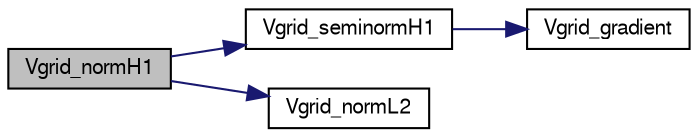 digraph "Vgrid_normH1"
{
  edge [fontname="FreeSans",fontsize="10",labelfontname="FreeSans",labelfontsize="10"];
  node [fontname="FreeSans",fontsize="10",shape=record];
  rankdir="LR";
  Node1 [label="Vgrid_normH1",height=0.2,width=0.4,color="black", fillcolor="grey75", style="filled" fontcolor="black"];
  Node1 -> Node2 [color="midnightblue",fontsize="10",style="solid",fontname="FreeSans"];
  Node2 [label="Vgrid_seminormH1",height=0.2,width=0.4,color="black", fillcolor="white", style="filled",URL="$group___vgrid.html#gaee83557976835b30c3ec8154028dc7c9",tooltip="Get the  semi-norm of the data. This returns the integral: ."];
  Node2 -> Node3 [color="midnightblue",fontsize="10",style="solid",fontname="FreeSans"];
  Node3 [label="Vgrid_gradient",height=0.2,width=0.4,color="black", fillcolor="white", style="filled",URL="$group___vgrid.html#ga74468f9a1d749f5573ea7f67c919abe9",tooltip="Get first derivative values at a point."];
  Node1 -> Node4 [color="midnightblue",fontsize="10",style="solid",fontname="FreeSans"];
  Node4 [label="Vgrid_normL2",height=0.2,width=0.4,color="black", fillcolor="white", style="filled",URL="$group___vgrid.html#gac6553c8ed3a7d257ca750c55a3866924",tooltip="Get the  norm of the data. This returns the integral: ."];
}
